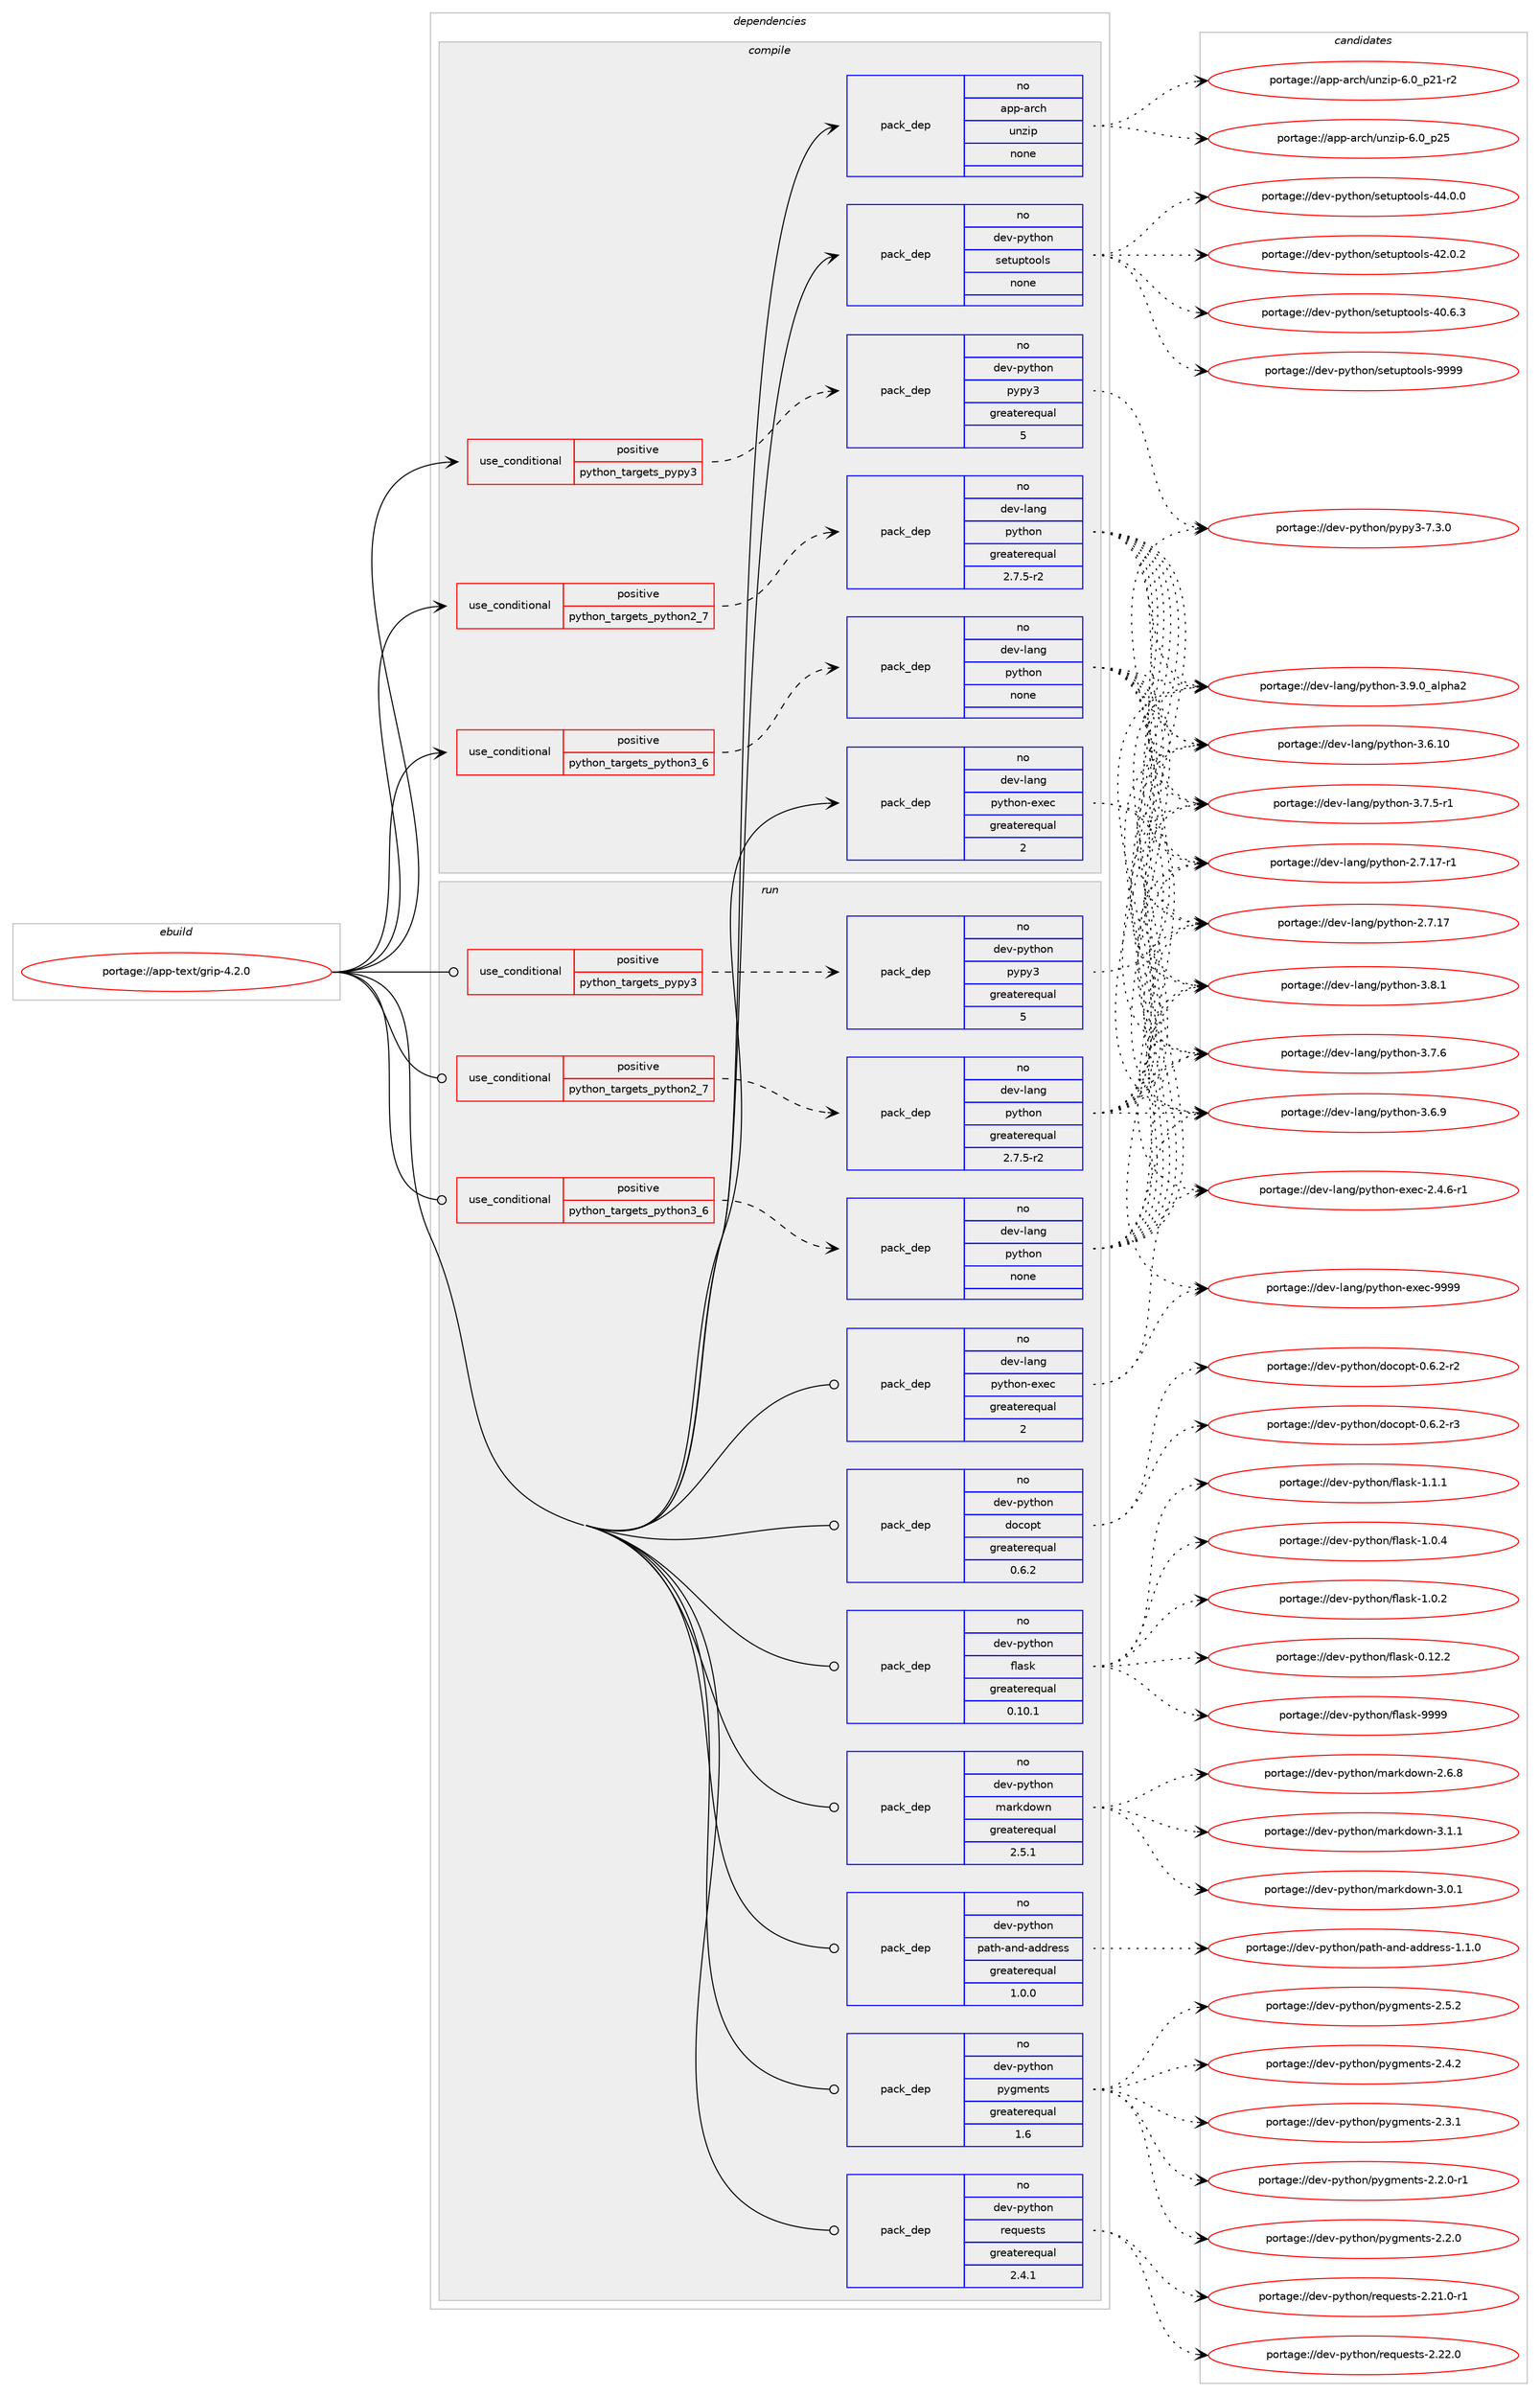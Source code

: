 digraph prolog {

# *************
# Graph options
# *************

newrank=true;
concentrate=true;
compound=true;
graph [rankdir=LR,fontname=Helvetica,fontsize=10,ranksep=1.5];#, ranksep=2.5, nodesep=0.2];
edge  [arrowhead=vee];
node  [fontname=Helvetica,fontsize=10];

# **********
# The ebuild
# **********

subgraph cluster_leftcol {
color=gray;
label=<<i>ebuild</i>>;
id [label="portage://app-text/grip-4.2.0", color=red, width=4, href="../app-text/grip-4.2.0.svg"];
}

# ****************
# The dependencies
# ****************

subgraph cluster_midcol {
color=gray;
label=<<i>dependencies</i>>;
subgraph cluster_compile {
fillcolor="#eeeeee";
style=filled;
label=<<i>compile</i>>;
subgraph cond140351 {
dependency597468 [label=<<TABLE BORDER="0" CELLBORDER="1" CELLSPACING="0" CELLPADDING="4"><TR><TD ROWSPAN="3" CELLPADDING="10">use_conditional</TD></TR><TR><TD>positive</TD></TR><TR><TD>python_targets_pypy3</TD></TR></TABLE>>, shape=none, color=red];
subgraph pack449145 {
dependency597469 [label=<<TABLE BORDER="0" CELLBORDER="1" CELLSPACING="0" CELLPADDING="4" WIDTH="220"><TR><TD ROWSPAN="6" CELLPADDING="30">pack_dep</TD></TR><TR><TD WIDTH="110">no</TD></TR><TR><TD>dev-python</TD></TR><TR><TD>pypy3</TD></TR><TR><TD>greaterequal</TD></TR><TR><TD>5</TD></TR></TABLE>>, shape=none, color=blue];
}
dependency597468:e -> dependency597469:w [weight=20,style="dashed",arrowhead="vee"];
}
id:e -> dependency597468:w [weight=20,style="solid",arrowhead="vee"];
subgraph cond140352 {
dependency597470 [label=<<TABLE BORDER="0" CELLBORDER="1" CELLSPACING="0" CELLPADDING="4"><TR><TD ROWSPAN="3" CELLPADDING="10">use_conditional</TD></TR><TR><TD>positive</TD></TR><TR><TD>python_targets_python2_7</TD></TR></TABLE>>, shape=none, color=red];
subgraph pack449146 {
dependency597471 [label=<<TABLE BORDER="0" CELLBORDER="1" CELLSPACING="0" CELLPADDING="4" WIDTH="220"><TR><TD ROWSPAN="6" CELLPADDING="30">pack_dep</TD></TR><TR><TD WIDTH="110">no</TD></TR><TR><TD>dev-lang</TD></TR><TR><TD>python</TD></TR><TR><TD>greaterequal</TD></TR><TR><TD>2.7.5-r2</TD></TR></TABLE>>, shape=none, color=blue];
}
dependency597470:e -> dependency597471:w [weight=20,style="dashed",arrowhead="vee"];
}
id:e -> dependency597470:w [weight=20,style="solid",arrowhead="vee"];
subgraph cond140353 {
dependency597472 [label=<<TABLE BORDER="0" CELLBORDER="1" CELLSPACING="0" CELLPADDING="4"><TR><TD ROWSPAN="3" CELLPADDING="10">use_conditional</TD></TR><TR><TD>positive</TD></TR><TR><TD>python_targets_python3_6</TD></TR></TABLE>>, shape=none, color=red];
subgraph pack449147 {
dependency597473 [label=<<TABLE BORDER="0" CELLBORDER="1" CELLSPACING="0" CELLPADDING="4" WIDTH="220"><TR><TD ROWSPAN="6" CELLPADDING="30">pack_dep</TD></TR><TR><TD WIDTH="110">no</TD></TR><TR><TD>dev-lang</TD></TR><TR><TD>python</TD></TR><TR><TD>none</TD></TR><TR><TD></TD></TR></TABLE>>, shape=none, color=blue];
}
dependency597472:e -> dependency597473:w [weight=20,style="dashed",arrowhead="vee"];
}
id:e -> dependency597472:w [weight=20,style="solid",arrowhead="vee"];
subgraph pack449148 {
dependency597474 [label=<<TABLE BORDER="0" CELLBORDER="1" CELLSPACING="0" CELLPADDING="4" WIDTH="220"><TR><TD ROWSPAN="6" CELLPADDING="30">pack_dep</TD></TR><TR><TD WIDTH="110">no</TD></TR><TR><TD>app-arch</TD></TR><TR><TD>unzip</TD></TR><TR><TD>none</TD></TR><TR><TD></TD></TR></TABLE>>, shape=none, color=blue];
}
id:e -> dependency597474:w [weight=20,style="solid",arrowhead="vee"];
subgraph pack449149 {
dependency597475 [label=<<TABLE BORDER="0" CELLBORDER="1" CELLSPACING="0" CELLPADDING="4" WIDTH="220"><TR><TD ROWSPAN="6" CELLPADDING="30">pack_dep</TD></TR><TR><TD WIDTH="110">no</TD></TR><TR><TD>dev-lang</TD></TR><TR><TD>python-exec</TD></TR><TR><TD>greaterequal</TD></TR><TR><TD>2</TD></TR></TABLE>>, shape=none, color=blue];
}
id:e -> dependency597475:w [weight=20,style="solid",arrowhead="vee"];
subgraph pack449150 {
dependency597476 [label=<<TABLE BORDER="0" CELLBORDER="1" CELLSPACING="0" CELLPADDING="4" WIDTH="220"><TR><TD ROWSPAN="6" CELLPADDING="30">pack_dep</TD></TR><TR><TD WIDTH="110">no</TD></TR><TR><TD>dev-python</TD></TR><TR><TD>setuptools</TD></TR><TR><TD>none</TD></TR><TR><TD></TD></TR></TABLE>>, shape=none, color=blue];
}
id:e -> dependency597476:w [weight=20,style="solid",arrowhead="vee"];
}
subgraph cluster_compileandrun {
fillcolor="#eeeeee";
style=filled;
label=<<i>compile and run</i>>;
}
subgraph cluster_run {
fillcolor="#eeeeee";
style=filled;
label=<<i>run</i>>;
subgraph cond140354 {
dependency597477 [label=<<TABLE BORDER="0" CELLBORDER="1" CELLSPACING="0" CELLPADDING="4"><TR><TD ROWSPAN="3" CELLPADDING="10">use_conditional</TD></TR><TR><TD>positive</TD></TR><TR><TD>python_targets_pypy3</TD></TR></TABLE>>, shape=none, color=red];
subgraph pack449151 {
dependency597478 [label=<<TABLE BORDER="0" CELLBORDER="1" CELLSPACING="0" CELLPADDING="4" WIDTH="220"><TR><TD ROWSPAN="6" CELLPADDING="30">pack_dep</TD></TR><TR><TD WIDTH="110">no</TD></TR><TR><TD>dev-python</TD></TR><TR><TD>pypy3</TD></TR><TR><TD>greaterequal</TD></TR><TR><TD>5</TD></TR></TABLE>>, shape=none, color=blue];
}
dependency597477:e -> dependency597478:w [weight=20,style="dashed",arrowhead="vee"];
}
id:e -> dependency597477:w [weight=20,style="solid",arrowhead="odot"];
subgraph cond140355 {
dependency597479 [label=<<TABLE BORDER="0" CELLBORDER="1" CELLSPACING="0" CELLPADDING="4"><TR><TD ROWSPAN="3" CELLPADDING="10">use_conditional</TD></TR><TR><TD>positive</TD></TR><TR><TD>python_targets_python2_7</TD></TR></TABLE>>, shape=none, color=red];
subgraph pack449152 {
dependency597480 [label=<<TABLE BORDER="0" CELLBORDER="1" CELLSPACING="0" CELLPADDING="4" WIDTH="220"><TR><TD ROWSPAN="6" CELLPADDING="30">pack_dep</TD></TR><TR><TD WIDTH="110">no</TD></TR><TR><TD>dev-lang</TD></TR><TR><TD>python</TD></TR><TR><TD>greaterequal</TD></TR><TR><TD>2.7.5-r2</TD></TR></TABLE>>, shape=none, color=blue];
}
dependency597479:e -> dependency597480:w [weight=20,style="dashed",arrowhead="vee"];
}
id:e -> dependency597479:w [weight=20,style="solid",arrowhead="odot"];
subgraph cond140356 {
dependency597481 [label=<<TABLE BORDER="0" CELLBORDER="1" CELLSPACING="0" CELLPADDING="4"><TR><TD ROWSPAN="3" CELLPADDING="10">use_conditional</TD></TR><TR><TD>positive</TD></TR><TR><TD>python_targets_python3_6</TD></TR></TABLE>>, shape=none, color=red];
subgraph pack449153 {
dependency597482 [label=<<TABLE BORDER="0" CELLBORDER="1" CELLSPACING="0" CELLPADDING="4" WIDTH="220"><TR><TD ROWSPAN="6" CELLPADDING="30">pack_dep</TD></TR><TR><TD WIDTH="110">no</TD></TR><TR><TD>dev-lang</TD></TR><TR><TD>python</TD></TR><TR><TD>none</TD></TR><TR><TD></TD></TR></TABLE>>, shape=none, color=blue];
}
dependency597481:e -> dependency597482:w [weight=20,style="dashed",arrowhead="vee"];
}
id:e -> dependency597481:w [weight=20,style="solid",arrowhead="odot"];
subgraph pack449154 {
dependency597483 [label=<<TABLE BORDER="0" CELLBORDER="1" CELLSPACING="0" CELLPADDING="4" WIDTH="220"><TR><TD ROWSPAN="6" CELLPADDING="30">pack_dep</TD></TR><TR><TD WIDTH="110">no</TD></TR><TR><TD>dev-lang</TD></TR><TR><TD>python-exec</TD></TR><TR><TD>greaterequal</TD></TR><TR><TD>2</TD></TR></TABLE>>, shape=none, color=blue];
}
id:e -> dependency597483:w [weight=20,style="solid",arrowhead="odot"];
subgraph pack449155 {
dependency597484 [label=<<TABLE BORDER="0" CELLBORDER="1" CELLSPACING="0" CELLPADDING="4" WIDTH="220"><TR><TD ROWSPAN="6" CELLPADDING="30">pack_dep</TD></TR><TR><TD WIDTH="110">no</TD></TR><TR><TD>dev-python</TD></TR><TR><TD>docopt</TD></TR><TR><TD>greaterequal</TD></TR><TR><TD>0.6.2</TD></TR></TABLE>>, shape=none, color=blue];
}
id:e -> dependency597484:w [weight=20,style="solid",arrowhead="odot"];
subgraph pack449156 {
dependency597485 [label=<<TABLE BORDER="0" CELLBORDER="1" CELLSPACING="0" CELLPADDING="4" WIDTH="220"><TR><TD ROWSPAN="6" CELLPADDING="30">pack_dep</TD></TR><TR><TD WIDTH="110">no</TD></TR><TR><TD>dev-python</TD></TR><TR><TD>flask</TD></TR><TR><TD>greaterequal</TD></TR><TR><TD>0.10.1</TD></TR></TABLE>>, shape=none, color=blue];
}
id:e -> dependency597485:w [weight=20,style="solid",arrowhead="odot"];
subgraph pack449157 {
dependency597486 [label=<<TABLE BORDER="0" CELLBORDER="1" CELLSPACING="0" CELLPADDING="4" WIDTH="220"><TR><TD ROWSPAN="6" CELLPADDING="30">pack_dep</TD></TR><TR><TD WIDTH="110">no</TD></TR><TR><TD>dev-python</TD></TR><TR><TD>markdown</TD></TR><TR><TD>greaterequal</TD></TR><TR><TD>2.5.1</TD></TR></TABLE>>, shape=none, color=blue];
}
id:e -> dependency597486:w [weight=20,style="solid",arrowhead="odot"];
subgraph pack449158 {
dependency597487 [label=<<TABLE BORDER="0" CELLBORDER="1" CELLSPACING="0" CELLPADDING="4" WIDTH="220"><TR><TD ROWSPAN="6" CELLPADDING="30">pack_dep</TD></TR><TR><TD WIDTH="110">no</TD></TR><TR><TD>dev-python</TD></TR><TR><TD>path-and-address</TD></TR><TR><TD>greaterequal</TD></TR><TR><TD>1.0.0</TD></TR></TABLE>>, shape=none, color=blue];
}
id:e -> dependency597487:w [weight=20,style="solid",arrowhead="odot"];
subgraph pack449159 {
dependency597488 [label=<<TABLE BORDER="0" CELLBORDER="1" CELLSPACING="0" CELLPADDING="4" WIDTH="220"><TR><TD ROWSPAN="6" CELLPADDING="30">pack_dep</TD></TR><TR><TD WIDTH="110">no</TD></TR><TR><TD>dev-python</TD></TR><TR><TD>pygments</TD></TR><TR><TD>greaterequal</TD></TR><TR><TD>1.6</TD></TR></TABLE>>, shape=none, color=blue];
}
id:e -> dependency597488:w [weight=20,style="solid",arrowhead="odot"];
subgraph pack449160 {
dependency597489 [label=<<TABLE BORDER="0" CELLBORDER="1" CELLSPACING="0" CELLPADDING="4" WIDTH="220"><TR><TD ROWSPAN="6" CELLPADDING="30">pack_dep</TD></TR><TR><TD WIDTH="110">no</TD></TR><TR><TD>dev-python</TD></TR><TR><TD>requests</TD></TR><TR><TD>greaterequal</TD></TR><TR><TD>2.4.1</TD></TR></TABLE>>, shape=none, color=blue];
}
id:e -> dependency597489:w [weight=20,style="solid",arrowhead="odot"];
}
}

# **************
# The candidates
# **************

subgraph cluster_choices {
rank=same;
color=gray;
label=<<i>candidates</i>>;

subgraph choice449145 {
color=black;
nodesep=1;
choice100101118451121211161041111104711212111212151455546514648 [label="portage://dev-python/pypy3-7.3.0", color=red, width=4,href="../dev-python/pypy3-7.3.0.svg"];
dependency597469:e -> choice100101118451121211161041111104711212111212151455546514648:w [style=dotted,weight="100"];
}
subgraph choice449146 {
color=black;
nodesep=1;
choice10010111845108971101034711212111610411111045514657464895971081121049750 [label="portage://dev-lang/python-3.9.0_alpha2", color=red, width=4,href="../dev-lang/python-3.9.0_alpha2.svg"];
choice100101118451089711010347112121116104111110455146564649 [label="portage://dev-lang/python-3.8.1", color=red, width=4,href="../dev-lang/python-3.8.1.svg"];
choice100101118451089711010347112121116104111110455146554654 [label="portage://dev-lang/python-3.7.6", color=red, width=4,href="../dev-lang/python-3.7.6.svg"];
choice1001011184510897110103471121211161041111104551465546534511449 [label="portage://dev-lang/python-3.7.5-r1", color=red, width=4,href="../dev-lang/python-3.7.5-r1.svg"];
choice100101118451089711010347112121116104111110455146544657 [label="portage://dev-lang/python-3.6.9", color=red, width=4,href="../dev-lang/python-3.6.9.svg"];
choice10010111845108971101034711212111610411111045514654464948 [label="portage://dev-lang/python-3.6.10", color=red, width=4,href="../dev-lang/python-3.6.10.svg"];
choice100101118451089711010347112121116104111110455046554649554511449 [label="portage://dev-lang/python-2.7.17-r1", color=red, width=4,href="../dev-lang/python-2.7.17-r1.svg"];
choice10010111845108971101034711212111610411111045504655464955 [label="portage://dev-lang/python-2.7.17", color=red, width=4,href="../dev-lang/python-2.7.17.svg"];
dependency597471:e -> choice10010111845108971101034711212111610411111045514657464895971081121049750:w [style=dotted,weight="100"];
dependency597471:e -> choice100101118451089711010347112121116104111110455146564649:w [style=dotted,weight="100"];
dependency597471:e -> choice100101118451089711010347112121116104111110455146554654:w [style=dotted,weight="100"];
dependency597471:e -> choice1001011184510897110103471121211161041111104551465546534511449:w [style=dotted,weight="100"];
dependency597471:e -> choice100101118451089711010347112121116104111110455146544657:w [style=dotted,weight="100"];
dependency597471:e -> choice10010111845108971101034711212111610411111045514654464948:w [style=dotted,weight="100"];
dependency597471:e -> choice100101118451089711010347112121116104111110455046554649554511449:w [style=dotted,weight="100"];
dependency597471:e -> choice10010111845108971101034711212111610411111045504655464955:w [style=dotted,weight="100"];
}
subgraph choice449147 {
color=black;
nodesep=1;
choice10010111845108971101034711212111610411111045514657464895971081121049750 [label="portage://dev-lang/python-3.9.0_alpha2", color=red, width=4,href="../dev-lang/python-3.9.0_alpha2.svg"];
choice100101118451089711010347112121116104111110455146564649 [label="portage://dev-lang/python-3.8.1", color=red, width=4,href="../dev-lang/python-3.8.1.svg"];
choice100101118451089711010347112121116104111110455146554654 [label="portage://dev-lang/python-3.7.6", color=red, width=4,href="../dev-lang/python-3.7.6.svg"];
choice1001011184510897110103471121211161041111104551465546534511449 [label="portage://dev-lang/python-3.7.5-r1", color=red, width=4,href="../dev-lang/python-3.7.5-r1.svg"];
choice100101118451089711010347112121116104111110455146544657 [label="portage://dev-lang/python-3.6.9", color=red, width=4,href="../dev-lang/python-3.6.9.svg"];
choice10010111845108971101034711212111610411111045514654464948 [label="portage://dev-lang/python-3.6.10", color=red, width=4,href="../dev-lang/python-3.6.10.svg"];
choice100101118451089711010347112121116104111110455046554649554511449 [label="portage://dev-lang/python-2.7.17-r1", color=red, width=4,href="../dev-lang/python-2.7.17-r1.svg"];
choice10010111845108971101034711212111610411111045504655464955 [label="portage://dev-lang/python-2.7.17", color=red, width=4,href="../dev-lang/python-2.7.17.svg"];
dependency597473:e -> choice10010111845108971101034711212111610411111045514657464895971081121049750:w [style=dotted,weight="100"];
dependency597473:e -> choice100101118451089711010347112121116104111110455146564649:w [style=dotted,weight="100"];
dependency597473:e -> choice100101118451089711010347112121116104111110455146554654:w [style=dotted,weight="100"];
dependency597473:e -> choice1001011184510897110103471121211161041111104551465546534511449:w [style=dotted,weight="100"];
dependency597473:e -> choice100101118451089711010347112121116104111110455146544657:w [style=dotted,weight="100"];
dependency597473:e -> choice10010111845108971101034711212111610411111045514654464948:w [style=dotted,weight="100"];
dependency597473:e -> choice100101118451089711010347112121116104111110455046554649554511449:w [style=dotted,weight="100"];
dependency597473:e -> choice10010111845108971101034711212111610411111045504655464955:w [style=dotted,weight="100"];
}
subgraph choice449148 {
color=black;
nodesep=1;
choice971121124597114991044711711012210511245544648951125053 [label="portage://app-arch/unzip-6.0_p25", color=red, width=4,href="../app-arch/unzip-6.0_p25.svg"];
choice9711211245971149910447117110122105112455446489511250494511450 [label="portage://app-arch/unzip-6.0_p21-r2", color=red, width=4,href="../app-arch/unzip-6.0_p21-r2.svg"];
dependency597474:e -> choice971121124597114991044711711012210511245544648951125053:w [style=dotted,weight="100"];
dependency597474:e -> choice9711211245971149910447117110122105112455446489511250494511450:w [style=dotted,weight="100"];
}
subgraph choice449149 {
color=black;
nodesep=1;
choice10010111845108971101034711212111610411111045101120101994557575757 [label="portage://dev-lang/python-exec-9999", color=red, width=4,href="../dev-lang/python-exec-9999.svg"];
choice10010111845108971101034711212111610411111045101120101994550465246544511449 [label="portage://dev-lang/python-exec-2.4.6-r1", color=red, width=4,href="../dev-lang/python-exec-2.4.6-r1.svg"];
dependency597475:e -> choice10010111845108971101034711212111610411111045101120101994557575757:w [style=dotted,weight="100"];
dependency597475:e -> choice10010111845108971101034711212111610411111045101120101994550465246544511449:w [style=dotted,weight="100"];
}
subgraph choice449150 {
color=black;
nodesep=1;
choice10010111845112121116104111110471151011161171121161111111081154557575757 [label="portage://dev-python/setuptools-9999", color=red, width=4,href="../dev-python/setuptools-9999.svg"];
choice100101118451121211161041111104711510111611711211611111110811545525246484648 [label="portage://dev-python/setuptools-44.0.0", color=red, width=4,href="../dev-python/setuptools-44.0.0.svg"];
choice100101118451121211161041111104711510111611711211611111110811545525046484650 [label="portage://dev-python/setuptools-42.0.2", color=red, width=4,href="../dev-python/setuptools-42.0.2.svg"];
choice100101118451121211161041111104711510111611711211611111110811545524846544651 [label="portage://dev-python/setuptools-40.6.3", color=red, width=4,href="../dev-python/setuptools-40.6.3.svg"];
dependency597476:e -> choice10010111845112121116104111110471151011161171121161111111081154557575757:w [style=dotted,weight="100"];
dependency597476:e -> choice100101118451121211161041111104711510111611711211611111110811545525246484648:w [style=dotted,weight="100"];
dependency597476:e -> choice100101118451121211161041111104711510111611711211611111110811545525046484650:w [style=dotted,weight="100"];
dependency597476:e -> choice100101118451121211161041111104711510111611711211611111110811545524846544651:w [style=dotted,weight="100"];
}
subgraph choice449151 {
color=black;
nodesep=1;
choice100101118451121211161041111104711212111212151455546514648 [label="portage://dev-python/pypy3-7.3.0", color=red, width=4,href="../dev-python/pypy3-7.3.0.svg"];
dependency597478:e -> choice100101118451121211161041111104711212111212151455546514648:w [style=dotted,weight="100"];
}
subgraph choice449152 {
color=black;
nodesep=1;
choice10010111845108971101034711212111610411111045514657464895971081121049750 [label="portage://dev-lang/python-3.9.0_alpha2", color=red, width=4,href="../dev-lang/python-3.9.0_alpha2.svg"];
choice100101118451089711010347112121116104111110455146564649 [label="portage://dev-lang/python-3.8.1", color=red, width=4,href="../dev-lang/python-3.8.1.svg"];
choice100101118451089711010347112121116104111110455146554654 [label="portage://dev-lang/python-3.7.6", color=red, width=4,href="../dev-lang/python-3.7.6.svg"];
choice1001011184510897110103471121211161041111104551465546534511449 [label="portage://dev-lang/python-3.7.5-r1", color=red, width=4,href="../dev-lang/python-3.7.5-r1.svg"];
choice100101118451089711010347112121116104111110455146544657 [label="portage://dev-lang/python-3.6.9", color=red, width=4,href="../dev-lang/python-3.6.9.svg"];
choice10010111845108971101034711212111610411111045514654464948 [label="portage://dev-lang/python-3.6.10", color=red, width=4,href="../dev-lang/python-3.6.10.svg"];
choice100101118451089711010347112121116104111110455046554649554511449 [label="portage://dev-lang/python-2.7.17-r1", color=red, width=4,href="../dev-lang/python-2.7.17-r1.svg"];
choice10010111845108971101034711212111610411111045504655464955 [label="portage://dev-lang/python-2.7.17", color=red, width=4,href="../dev-lang/python-2.7.17.svg"];
dependency597480:e -> choice10010111845108971101034711212111610411111045514657464895971081121049750:w [style=dotted,weight="100"];
dependency597480:e -> choice100101118451089711010347112121116104111110455146564649:w [style=dotted,weight="100"];
dependency597480:e -> choice100101118451089711010347112121116104111110455146554654:w [style=dotted,weight="100"];
dependency597480:e -> choice1001011184510897110103471121211161041111104551465546534511449:w [style=dotted,weight="100"];
dependency597480:e -> choice100101118451089711010347112121116104111110455146544657:w [style=dotted,weight="100"];
dependency597480:e -> choice10010111845108971101034711212111610411111045514654464948:w [style=dotted,weight="100"];
dependency597480:e -> choice100101118451089711010347112121116104111110455046554649554511449:w [style=dotted,weight="100"];
dependency597480:e -> choice10010111845108971101034711212111610411111045504655464955:w [style=dotted,weight="100"];
}
subgraph choice449153 {
color=black;
nodesep=1;
choice10010111845108971101034711212111610411111045514657464895971081121049750 [label="portage://dev-lang/python-3.9.0_alpha2", color=red, width=4,href="../dev-lang/python-3.9.0_alpha2.svg"];
choice100101118451089711010347112121116104111110455146564649 [label="portage://dev-lang/python-3.8.1", color=red, width=4,href="../dev-lang/python-3.8.1.svg"];
choice100101118451089711010347112121116104111110455146554654 [label="portage://dev-lang/python-3.7.6", color=red, width=4,href="../dev-lang/python-3.7.6.svg"];
choice1001011184510897110103471121211161041111104551465546534511449 [label="portage://dev-lang/python-3.7.5-r1", color=red, width=4,href="../dev-lang/python-3.7.5-r1.svg"];
choice100101118451089711010347112121116104111110455146544657 [label="portage://dev-lang/python-3.6.9", color=red, width=4,href="../dev-lang/python-3.6.9.svg"];
choice10010111845108971101034711212111610411111045514654464948 [label="portage://dev-lang/python-3.6.10", color=red, width=4,href="../dev-lang/python-3.6.10.svg"];
choice100101118451089711010347112121116104111110455046554649554511449 [label="portage://dev-lang/python-2.7.17-r1", color=red, width=4,href="../dev-lang/python-2.7.17-r1.svg"];
choice10010111845108971101034711212111610411111045504655464955 [label="portage://dev-lang/python-2.7.17", color=red, width=4,href="../dev-lang/python-2.7.17.svg"];
dependency597482:e -> choice10010111845108971101034711212111610411111045514657464895971081121049750:w [style=dotted,weight="100"];
dependency597482:e -> choice100101118451089711010347112121116104111110455146564649:w [style=dotted,weight="100"];
dependency597482:e -> choice100101118451089711010347112121116104111110455146554654:w [style=dotted,weight="100"];
dependency597482:e -> choice1001011184510897110103471121211161041111104551465546534511449:w [style=dotted,weight="100"];
dependency597482:e -> choice100101118451089711010347112121116104111110455146544657:w [style=dotted,weight="100"];
dependency597482:e -> choice10010111845108971101034711212111610411111045514654464948:w [style=dotted,weight="100"];
dependency597482:e -> choice100101118451089711010347112121116104111110455046554649554511449:w [style=dotted,weight="100"];
dependency597482:e -> choice10010111845108971101034711212111610411111045504655464955:w [style=dotted,weight="100"];
}
subgraph choice449154 {
color=black;
nodesep=1;
choice10010111845108971101034711212111610411111045101120101994557575757 [label="portage://dev-lang/python-exec-9999", color=red, width=4,href="../dev-lang/python-exec-9999.svg"];
choice10010111845108971101034711212111610411111045101120101994550465246544511449 [label="portage://dev-lang/python-exec-2.4.6-r1", color=red, width=4,href="../dev-lang/python-exec-2.4.6-r1.svg"];
dependency597483:e -> choice10010111845108971101034711212111610411111045101120101994557575757:w [style=dotted,weight="100"];
dependency597483:e -> choice10010111845108971101034711212111610411111045101120101994550465246544511449:w [style=dotted,weight="100"];
}
subgraph choice449155 {
color=black;
nodesep=1;
choice1001011184511212111610411111047100111991111121164548465446504511451 [label="portage://dev-python/docopt-0.6.2-r3", color=red, width=4,href="../dev-python/docopt-0.6.2-r3.svg"];
choice1001011184511212111610411111047100111991111121164548465446504511450 [label="portage://dev-python/docopt-0.6.2-r2", color=red, width=4,href="../dev-python/docopt-0.6.2-r2.svg"];
dependency597484:e -> choice1001011184511212111610411111047100111991111121164548465446504511451:w [style=dotted,weight="100"];
dependency597484:e -> choice1001011184511212111610411111047100111991111121164548465446504511450:w [style=dotted,weight="100"];
}
subgraph choice449156 {
color=black;
nodesep=1;
choice1001011184511212111610411111047102108971151074557575757 [label="portage://dev-python/flask-9999", color=red, width=4,href="../dev-python/flask-9999.svg"];
choice100101118451121211161041111104710210897115107454946494649 [label="portage://dev-python/flask-1.1.1", color=red, width=4,href="../dev-python/flask-1.1.1.svg"];
choice100101118451121211161041111104710210897115107454946484652 [label="portage://dev-python/flask-1.0.4", color=red, width=4,href="../dev-python/flask-1.0.4.svg"];
choice100101118451121211161041111104710210897115107454946484650 [label="portage://dev-python/flask-1.0.2", color=red, width=4,href="../dev-python/flask-1.0.2.svg"];
choice10010111845112121116104111110471021089711510745484649504650 [label="portage://dev-python/flask-0.12.2", color=red, width=4,href="../dev-python/flask-0.12.2.svg"];
dependency597485:e -> choice1001011184511212111610411111047102108971151074557575757:w [style=dotted,weight="100"];
dependency597485:e -> choice100101118451121211161041111104710210897115107454946494649:w [style=dotted,weight="100"];
dependency597485:e -> choice100101118451121211161041111104710210897115107454946484652:w [style=dotted,weight="100"];
dependency597485:e -> choice100101118451121211161041111104710210897115107454946484650:w [style=dotted,weight="100"];
dependency597485:e -> choice10010111845112121116104111110471021089711510745484649504650:w [style=dotted,weight="100"];
}
subgraph choice449157 {
color=black;
nodesep=1;
choice100101118451121211161041111104710997114107100111119110455146494649 [label="portage://dev-python/markdown-3.1.1", color=red, width=4,href="../dev-python/markdown-3.1.1.svg"];
choice100101118451121211161041111104710997114107100111119110455146484649 [label="portage://dev-python/markdown-3.0.1", color=red, width=4,href="../dev-python/markdown-3.0.1.svg"];
choice100101118451121211161041111104710997114107100111119110455046544656 [label="portage://dev-python/markdown-2.6.8", color=red, width=4,href="../dev-python/markdown-2.6.8.svg"];
dependency597486:e -> choice100101118451121211161041111104710997114107100111119110455146494649:w [style=dotted,weight="100"];
dependency597486:e -> choice100101118451121211161041111104710997114107100111119110455146484649:w [style=dotted,weight="100"];
dependency597486:e -> choice100101118451121211161041111104710997114107100111119110455046544656:w [style=dotted,weight="100"];
}
subgraph choice449158 {
color=black;
nodesep=1;
choice10010111845112121116104111110471129711610445971101004597100100114101115115454946494648 [label="portage://dev-python/path-and-address-1.1.0", color=red, width=4,href="../dev-python/path-and-address-1.1.0.svg"];
dependency597487:e -> choice10010111845112121116104111110471129711610445971101004597100100114101115115454946494648:w [style=dotted,weight="100"];
}
subgraph choice449159 {
color=black;
nodesep=1;
choice1001011184511212111610411111047112121103109101110116115455046534650 [label="portage://dev-python/pygments-2.5.2", color=red, width=4,href="../dev-python/pygments-2.5.2.svg"];
choice1001011184511212111610411111047112121103109101110116115455046524650 [label="portage://dev-python/pygments-2.4.2", color=red, width=4,href="../dev-python/pygments-2.4.2.svg"];
choice1001011184511212111610411111047112121103109101110116115455046514649 [label="portage://dev-python/pygments-2.3.1", color=red, width=4,href="../dev-python/pygments-2.3.1.svg"];
choice10010111845112121116104111110471121211031091011101161154550465046484511449 [label="portage://dev-python/pygments-2.2.0-r1", color=red, width=4,href="../dev-python/pygments-2.2.0-r1.svg"];
choice1001011184511212111610411111047112121103109101110116115455046504648 [label="portage://dev-python/pygments-2.2.0", color=red, width=4,href="../dev-python/pygments-2.2.0.svg"];
dependency597488:e -> choice1001011184511212111610411111047112121103109101110116115455046534650:w [style=dotted,weight="100"];
dependency597488:e -> choice1001011184511212111610411111047112121103109101110116115455046524650:w [style=dotted,weight="100"];
dependency597488:e -> choice1001011184511212111610411111047112121103109101110116115455046514649:w [style=dotted,weight="100"];
dependency597488:e -> choice10010111845112121116104111110471121211031091011101161154550465046484511449:w [style=dotted,weight="100"];
dependency597488:e -> choice1001011184511212111610411111047112121103109101110116115455046504648:w [style=dotted,weight="100"];
}
subgraph choice449160 {
color=black;
nodesep=1;
choice100101118451121211161041111104711410111311710111511611545504650504648 [label="portage://dev-python/requests-2.22.0", color=red, width=4,href="../dev-python/requests-2.22.0.svg"];
choice1001011184511212111610411111047114101113117101115116115455046504946484511449 [label="portage://dev-python/requests-2.21.0-r1", color=red, width=4,href="../dev-python/requests-2.21.0-r1.svg"];
dependency597489:e -> choice100101118451121211161041111104711410111311710111511611545504650504648:w [style=dotted,weight="100"];
dependency597489:e -> choice1001011184511212111610411111047114101113117101115116115455046504946484511449:w [style=dotted,weight="100"];
}
}

}
